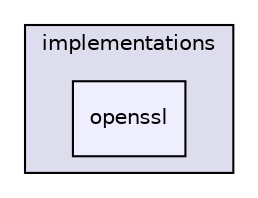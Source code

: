 digraph "access_auth_api/implementations/openssl" {
  compound=true
  node [ fontsize="10", fontname="Helvetica"];
  edge [ labelfontsize="10", labelfontname="Helvetica"];
  subgraph clusterdir_df785a38b30569023bad7167d93f4e58 {
    graph [ bgcolor="#ddddee", pencolor="black", label="implementations" fontname="Helvetica", fontsize="10", URL="dir_df785a38b30569023bad7167d93f4e58.html"]
  dir_0897bf5d4998a59c22ad076fea6f7779 [shape=box, label="openssl", style="filled", fillcolor="#eeeeff", pencolor="black", URL="dir_0897bf5d4998a59c22ad076fea6f7779.html"];
  }
}
